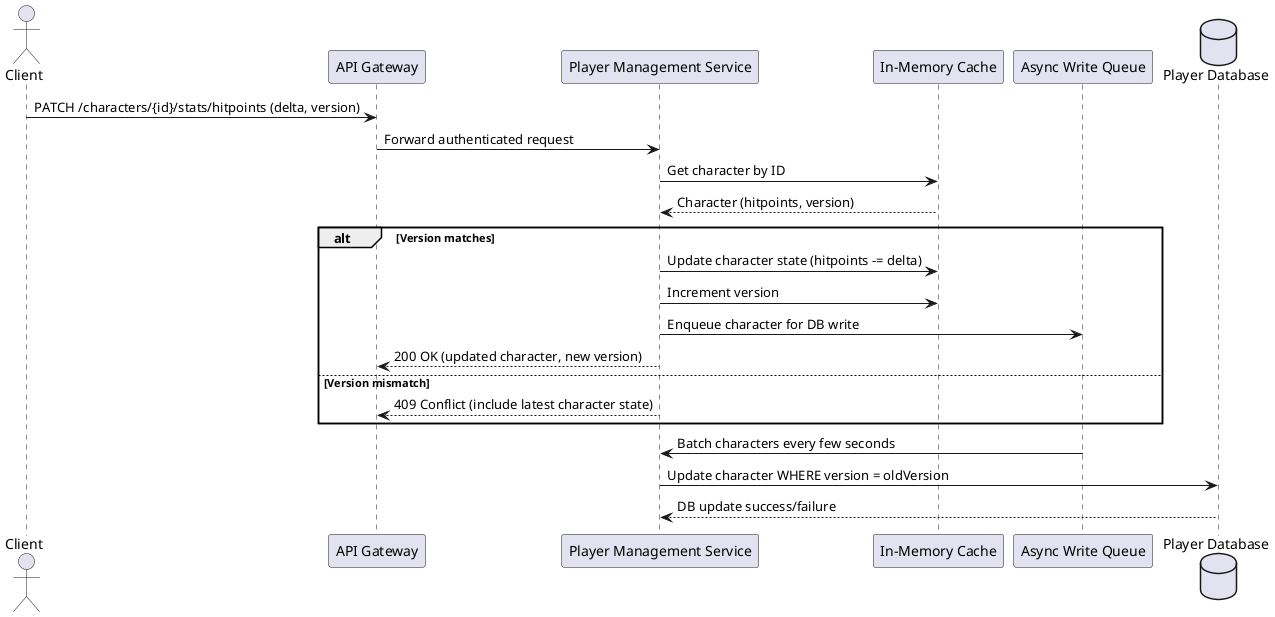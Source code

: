 @startuml Character Versioning
actor Client
participant "API Gateway" as Gateway
participant "Player Management Service" as PMS
participant "In-Memory Cache" as Cache
participant "Async Write Queue" as Queue
database "Player Database" as DB

Client -> Gateway: PATCH /characters/{id}/stats/hitpoints (delta, version)
Gateway -> PMS: Forward authenticated request
PMS -> Cache: Get character by ID
Cache --> PMS: Character (hitpoints, version)

alt Version matches
    PMS -> Cache: Update character state (hitpoints -= delta)
    PMS -> Cache: Increment version
    PMS -> Queue: Enqueue character for DB write
    PMS --> Gateway: 200 OK (updated character, new version)
else Version mismatch
    PMS --> Gateway: 409 Conflict (include latest character state)
end

Queue -> PMS: Batch characters every few seconds
PMS -> DB: Update character WHERE version = oldVersion
DB --> PMS: DB update success/failure
@enduml
